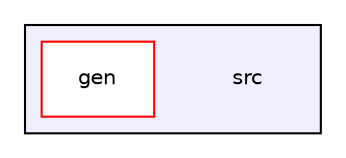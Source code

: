 digraph "/home/bruno/Documents/IC/BenchGen/src" {
  compound=true
  node [ fontsize="10", fontname="Helvetica"];
  edge [ labelfontsize="10", labelfontname="Helvetica"];
  subgraph clusterdir_68267d1309a1af8e8297ef4c3efbcdba {
    graph [ bgcolor="#eeeeff", pencolor="black", label="" URL="dir_68267d1309a1af8e8297ef4c3efbcdba.html"];
    dir_68267d1309a1af8e8297ef4c3efbcdba [shape=plaintext label="src"];
  dir_8f4776c0a463d1ee0804df2637941998 [shape=box label="gen" fillcolor="white" style="filled" color="red" URL="dir_8f4776c0a463d1ee0804df2637941998.html"];
  }
}
